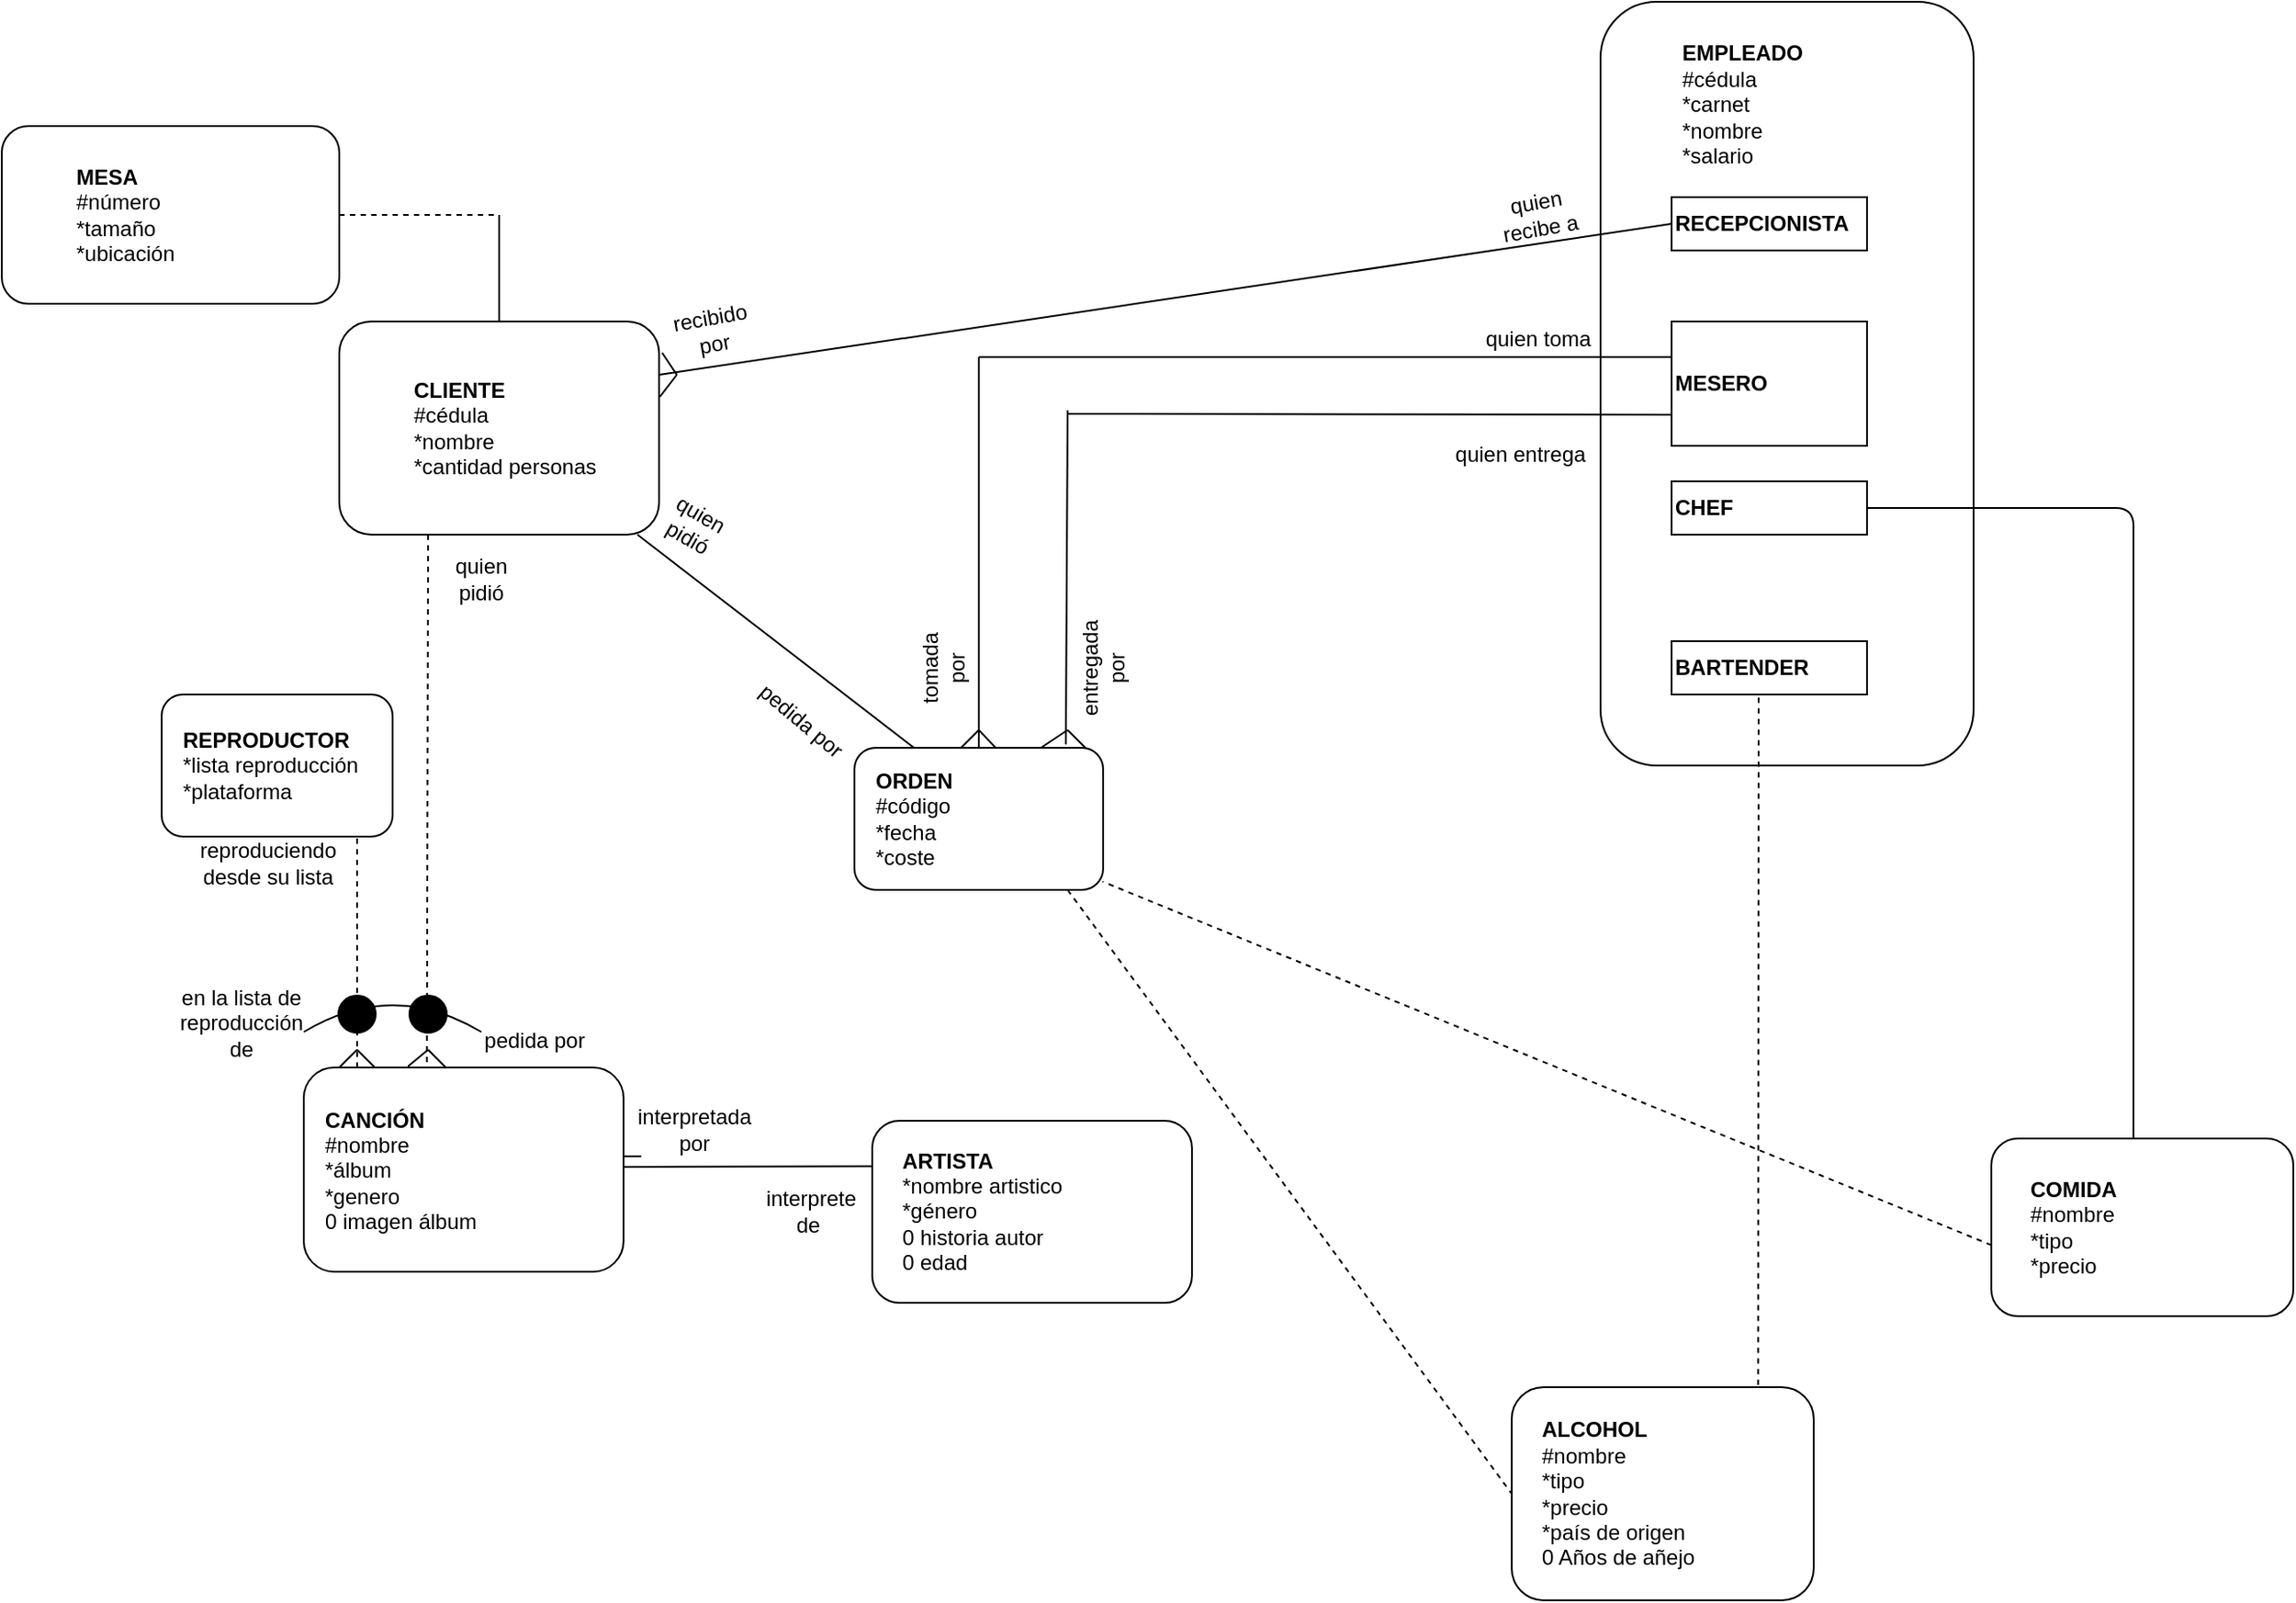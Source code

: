 <mxfile version="15.8.5" type="github">
  <diagram id="t7iMz_v3nmqHoSBbqk-X" name="Page-1">
    <mxGraphModel dx="1658" dy="457" grid="1" gridSize="10" guides="1" tooltips="1" connect="1" arrows="1" fold="1" page="1" pageScale="1" pageWidth="827" pageHeight="1169" math="0" shadow="0">
      <root>
        <mxCell id="0" />
        <mxCell id="1" parent="0" />
        <mxCell id="szS_IiKJX-dhthdG4j-6-44" value="" style="endArrow=none;html=1;rounded=0;entryX=0.25;entryY=0;entryDx=0;entryDy=0;" edge="1" parent="1" source="szS_IiKJX-dhthdG4j-6-2" target="szS_IiKJX-dhthdG4j-6-23">
          <mxGeometry width="50" height="50" relative="1" as="geometry">
            <mxPoint x="450" y="490" as="sourcePoint" />
            <mxPoint x="500" y="440" as="targetPoint" />
          </mxGeometry>
        </mxCell>
        <mxCell id="szS_IiKJX-dhthdG4j-6-1" value="&lt;blockquote style=&quot;margin: 0 0 0 40px ; border: none ; padding: 0px&quot;&gt;&lt;b&gt;MESA&lt;/b&gt;&lt;/blockquote&gt;&lt;blockquote style=&quot;margin: 0px 0px 0px 40px ; border: none ; padding: 0px&quot;&gt;#número&lt;/blockquote&gt;&lt;blockquote style=&quot;margin: 0px 0px 0px 40px ; border: none ; padding: 0px&quot;&gt;*tamaño&lt;/blockquote&gt;&lt;blockquote style=&quot;margin: 0px 0px 0px 40px ; border: none ; padding: 0px&quot;&gt;*ubicación&lt;/blockquote&gt;" style="rounded=1;whiteSpace=wrap;html=1;align=left;" vertex="1" parent="1">
          <mxGeometry x="-40" y="70" width="190" height="100" as="geometry" />
        </mxCell>
        <mxCell id="szS_IiKJX-dhthdG4j-6-2" value="&lt;blockquote style=&quot;margin: 0 0 0 40px ; border: none ; padding: 0px&quot;&gt;&lt;b&gt;CLIENTE&lt;br&gt;&lt;/b&gt;#cédula&lt;br&gt;*nombre&lt;br&gt;*cantidad personas&lt;/blockquote&gt;" style="rounded=1;whiteSpace=wrap;html=1;align=left;" vertex="1" parent="1">
          <mxGeometry x="150" y="180" width="180" height="120" as="geometry" />
        </mxCell>
        <mxCell id="szS_IiKJX-dhthdG4j-6-14" value="" style="group" vertex="1" connectable="0" parent="1">
          <mxGeometry x="860" width="210" height="430" as="geometry" />
        </mxCell>
        <mxCell id="szS_IiKJX-dhthdG4j-6-9" value="" style="rounded=1;whiteSpace=wrap;html=1;" vertex="1" parent="szS_IiKJX-dhthdG4j-6-14">
          <mxGeometry width="210" height="430" as="geometry" />
        </mxCell>
        <mxCell id="szS_IiKJX-dhthdG4j-6-8" value="&lt;blockquote style=&quot;margin: 0px 0px 0px 40px ; border: none ; padding: 0px&quot;&gt;&lt;/blockquote&gt;&lt;b&gt;&lt;div style=&quot;text-align: left&quot;&gt;&lt;b&gt;EMPLEADO&lt;/b&gt;&lt;/div&gt;&lt;/b&gt;&lt;blockquote style=&quot;margin: 0px 0px 0px 40px ; border: none ; padding: 0px&quot;&gt;&lt;/blockquote&gt;&lt;span&gt;&lt;div style=&quot;text-align: left&quot;&gt;&lt;span&gt;#cédula&lt;/span&gt;&lt;/div&gt;&lt;/span&gt;&lt;blockquote style=&quot;margin: 0px 0px 0px 40px ; border: none ; padding: 0px&quot;&gt;&lt;/blockquote&gt;&lt;span&gt;&lt;div style=&quot;text-align: left&quot;&gt;&lt;span&gt;*carnet&lt;/span&gt;&lt;/div&gt;&lt;/span&gt;&lt;blockquote style=&quot;margin: 0px 0px 0px 40px ; border: none ; padding: 0px&quot;&gt;&lt;/blockquote&gt;&lt;span&gt;&lt;div style=&quot;text-align: left&quot;&gt;&lt;span&gt;*nombre&lt;/span&gt;&lt;/div&gt;&lt;/span&gt;&lt;div style=&quot;text-align: left&quot;&gt;&lt;span&gt;*salario&lt;/span&gt;&lt;/div&gt;&lt;blockquote style=&quot;text-align: left ; margin: 0px 0px 0px 40px ; border: none ; padding: 0px&quot;&gt;&lt;br&gt;&lt;/blockquote&gt;" style="text;html=1;strokeColor=none;fillColor=none;align=center;verticalAlign=middle;whiteSpace=wrap;rounded=0;" vertex="1" parent="szS_IiKJX-dhthdG4j-6-14">
          <mxGeometry x="40" y="20" width="80" height="90" as="geometry" />
        </mxCell>
        <mxCell id="szS_IiKJX-dhthdG4j-6-10" value="&lt;b&gt;RECEPCIONISTA&lt;br&gt;&lt;/b&gt;" style="rounded=0;whiteSpace=wrap;html=1;align=left;" vertex="1" parent="szS_IiKJX-dhthdG4j-6-14">
          <mxGeometry x="40" y="110" width="110" height="30" as="geometry" />
        </mxCell>
        <mxCell id="szS_IiKJX-dhthdG4j-6-11" value="&lt;b&gt;MESERO&lt;/b&gt;" style="rounded=0;whiteSpace=wrap;html=1;align=left;" vertex="1" parent="szS_IiKJX-dhthdG4j-6-14">
          <mxGeometry x="40" y="180" width="110" height="70" as="geometry" />
        </mxCell>
        <mxCell id="szS_IiKJX-dhthdG4j-6-12" value="&lt;b&gt;CHEF&lt;/b&gt;" style="rounded=0;whiteSpace=wrap;html=1;align=left;" vertex="1" parent="szS_IiKJX-dhthdG4j-6-14">
          <mxGeometry x="40" y="270" width="110" height="30" as="geometry" />
        </mxCell>
        <mxCell id="szS_IiKJX-dhthdG4j-6-13" value="&lt;b&gt;BARTENDER&lt;/b&gt;" style="rounded=0;whiteSpace=wrap;html=1;align=left;" vertex="1" parent="szS_IiKJX-dhthdG4j-6-14">
          <mxGeometry x="40" y="360" width="110" height="30" as="geometry" />
        </mxCell>
        <mxCell id="szS_IiKJX-dhthdG4j-6-22" value="" style="group" vertex="1" connectable="0" parent="1">
          <mxGeometry x="50" y="390" width="130" height="80" as="geometry" />
        </mxCell>
        <mxCell id="szS_IiKJX-dhthdG4j-6-21" value="" style="rounded=1;whiteSpace=wrap;html=1;" vertex="1" parent="szS_IiKJX-dhthdG4j-6-22">
          <mxGeometry width="130" height="80" as="geometry" />
        </mxCell>
        <mxCell id="szS_IiKJX-dhthdG4j-6-20" value="&lt;b&gt;REPRODUCTOR&lt;/b&gt;&lt;br&gt;*lista reproducción&lt;br&gt;*plataforma" style="text;html=1;strokeColor=none;fillColor=none;align=left;verticalAlign=middle;whiteSpace=wrap;rounded=0;" vertex="1" parent="szS_IiKJX-dhthdG4j-6-22">
          <mxGeometry x="10" y="5" width="110" height="70" as="geometry" />
        </mxCell>
        <mxCell id="szS_IiKJX-dhthdG4j-6-25" value="" style="group" vertex="1" connectable="0" parent="1">
          <mxGeometry x="440" y="420" width="140" height="80" as="geometry" />
        </mxCell>
        <mxCell id="szS_IiKJX-dhthdG4j-6-24" value="" style="rounded=1;whiteSpace=wrap;html=1;" vertex="1" parent="szS_IiKJX-dhthdG4j-6-25">
          <mxGeometry width="140" height="80" as="geometry" />
        </mxCell>
        <mxCell id="szS_IiKJX-dhthdG4j-6-23" value="&lt;div&gt;&lt;b&gt;ORDEN&lt;/b&gt;&lt;/div&gt;&lt;div&gt;#código&lt;/div&gt;&lt;div&gt;*fecha&lt;/div&gt;&lt;div&gt;*coste&lt;/div&gt;" style="text;html=1;strokeColor=none;fillColor=none;align=left;verticalAlign=middle;whiteSpace=wrap;rounded=0;" vertex="1" parent="szS_IiKJX-dhthdG4j-6-25">
          <mxGeometry x="10" y="5" width="120" height="70" as="geometry" />
        </mxCell>
        <mxCell id="szS_IiKJX-dhthdG4j-6-28" value="" style="group" vertex="1" connectable="0" parent="1">
          <mxGeometry x="810" y="780" width="170" height="120" as="geometry" />
        </mxCell>
        <mxCell id="szS_IiKJX-dhthdG4j-6-27" value="" style="rounded=1;whiteSpace=wrap;html=1;" vertex="1" parent="szS_IiKJX-dhthdG4j-6-28">
          <mxGeometry width="170" height="120" as="geometry" />
        </mxCell>
        <mxCell id="szS_IiKJX-dhthdG4j-6-26" value="&lt;b&gt;ALCOHOL&lt;/b&gt;&lt;br&gt;#nombre&lt;br&gt;*tipo&lt;br&gt;*precio&lt;br&gt;*país de origen&lt;br&gt;0 Años de añejo" style="text;html=1;strokeColor=none;fillColor=none;align=left;verticalAlign=middle;whiteSpace=wrap;rounded=0;" vertex="1" parent="szS_IiKJX-dhthdG4j-6-28">
          <mxGeometry x="15" y="10" width="140" height="100" as="geometry" />
        </mxCell>
        <mxCell id="szS_IiKJX-dhthdG4j-6-31" value="" style="group" vertex="1" connectable="0" parent="1">
          <mxGeometry x="130" y="600" width="180" height="115" as="geometry" />
        </mxCell>
        <mxCell id="szS_IiKJX-dhthdG4j-6-30" value="" style="rounded=1;whiteSpace=wrap;html=1;" vertex="1" parent="szS_IiKJX-dhthdG4j-6-31">
          <mxGeometry width="180" height="115" as="geometry" />
        </mxCell>
        <mxCell id="szS_IiKJX-dhthdG4j-6-29" value="&lt;b&gt;CANCIÓN&lt;/b&gt;&lt;br&gt;#nombre&lt;br&gt;*álbum&lt;br&gt;*genero&lt;br&gt;0 imagen álbum" style="text;html=1;strokeColor=none;fillColor=none;align=left;verticalAlign=middle;whiteSpace=wrap;rounded=0;" vertex="1" parent="szS_IiKJX-dhthdG4j-6-31">
          <mxGeometry x="10" y="12.5" width="160" height="90" as="geometry" />
        </mxCell>
        <mxCell id="szS_IiKJX-dhthdG4j-6-34" value="" style="group" vertex="1" connectable="0" parent="1">
          <mxGeometry x="450" y="630" width="180" height="102.5" as="geometry" />
        </mxCell>
        <mxCell id="szS_IiKJX-dhthdG4j-6-33" value="" style="rounded=1;whiteSpace=wrap;html=1;" vertex="1" parent="szS_IiKJX-dhthdG4j-6-34">
          <mxGeometry width="180" height="102.5" as="geometry" />
        </mxCell>
        <mxCell id="szS_IiKJX-dhthdG4j-6-32" value="&lt;div&gt;&lt;b&gt;ARTISTA&lt;/b&gt;&lt;/div&gt;&lt;div&gt;*nombre artistico&lt;/div&gt;&lt;div&gt;*género&lt;/div&gt;&lt;div&gt;0 historia autor&lt;/div&gt;&lt;div&gt;0 edad&lt;/div&gt;" style="text;html=1;strokeColor=none;fillColor=none;align=left;verticalAlign=middle;whiteSpace=wrap;rounded=0;" vertex="1" parent="szS_IiKJX-dhthdG4j-6-34">
          <mxGeometry x="15" y="11.25" width="150" height="80" as="geometry" />
        </mxCell>
        <mxCell id="szS_IiKJX-dhthdG4j-6-37" value="" style="endArrow=none;dashed=1;html=1;rounded=0;exitX=1;exitY=0.5;exitDx=0;exitDy=0;" edge="1" parent="1" source="szS_IiKJX-dhthdG4j-6-1">
          <mxGeometry width="50" height="50" relative="1" as="geometry">
            <mxPoint x="-120" y="660" as="sourcePoint" />
            <mxPoint x="240" y="120" as="targetPoint" />
          </mxGeometry>
        </mxCell>
        <mxCell id="szS_IiKJX-dhthdG4j-6-39" value="" style="endArrow=none;html=1;rounded=0;" edge="1" parent="1">
          <mxGeometry width="50" height="50" relative="1" as="geometry">
            <mxPoint x="240" y="120" as="sourcePoint" />
            <mxPoint x="240" y="180" as="targetPoint" />
          </mxGeometry>
        </mxCell>
        <mxCell id="szS_IiKJX-dhthdG4j-6-40" value="" style="endArrow=none;dashed=1;html=1;rounded=0;entryX=0.385;entryY=-0.013;entryDx=0;entryDy=0;entryPerimeter=0;" edge="1" parent="1" target="szS_IiKJX-dhthdG4j-6-30">
          <mxGeometry width="50" height="50" relative="1" as="geometry">
            <mxPoint x="200" y="300" as="sourcePoint" />
            <mxPoint x="200" y="460" as="targetPoint" />
          </mxGeometry>
        </mxCell>
        <mxCell id="szS_IiKJX-dhthdG4j-6-45" value="" style="endArrow=none;html=1;rounded=0;entryX=0;entryY=0.5;entryDx=0;entryDy=0;exitX=1;exitY=0.25;exitDx=0;exitDy=0;" edge="1" parent="1" source="szS_IiKJX-dhthdG4j-6-2" target="szS_IiKJX-dhthdG4j-6-10">
          <mxGeometry width="50" height="50" relative="1" as="geometry">
            <mxPoint x="360" y="200" as="sourcePoint" />
            <mxPoint x="770" y="233" as="targetPoint" />
          </mxGeometry>
        </mxCell>
        <mxCell id="szS_IiKJX-dhthdG4j-6-17" value="" style="group" vertex="1" connectable="0" parent="1">
          <mxGeometry x="1080" y="640" width="170" height="100" as="geometry" />
        </mxCell>
        <mxCell id="szS_IiKJX-dhthdG4j-6-15" value="" style="rounded=1;whiteSpace=wrap;html=1;arcSize=15;" vertex="1" parent="szS_IiKJX-dhthdG4j-6-17">
          <mxGeometry width="170" height="100" as="geometry" />
        </mxCell>
        <mxCell id="szS_IiKJX-dhthdG4j-6-16" value="&lt;b&gt;COMIDA&lt;/b&gt;&lt;br&gt;#nombre&lt;br&gt;*tipo&lt;br&gt;*precio" style="text;html=1;strokeColor=none;fillColor=none;align=left;verticalAlign=middle;whiteSpace=wrap;rounded=0;" vertex="1" parent="szS_IiKJX-dhthdG4j-6-17">
          <mxGeometry x="20" y="10" width="130" height="80" as="geometry" />
        </mxCell>
        <mxCell id="szS_IiKJX-dhthdG4j-6-48" value="" style="endArrow=none;dashed=1;html=1;rounded=0;exitX=0.816;exitY=-0.01;exitDx=0;exitDy=0;exitPerimeter=0;" edge="1" parent="1" source="szS_IiKJX-dhthdG4j-6-27">
          <mxGeometry width="50" height="50" relative="1" as="geometry">
            <mxPoint x="960" y="600" as="sourcePoint" />
            <mxPoint x="949" y="390" as="targetPoint" />
          </mxGeometry>
        </mxCell>
        <mxCell id="szS_IiKJX-dhthdG4j-6-50" value="" style="endArrow=none;html=1;rounded=0;" edge="1" parent="1">
          <mxGeometry width="50" height="50" relative="1" as="geometry">
            <mxPoint x="510" y="200" as="sourcePoint" />
            <mxPoint x="900" y="200" as="targetPoint" />
          </mxGeometry>
        </mxCell>
        <mxCell id="szS_IiKJX-dhthdG4j-6-51" value="" style="endArrow=none;html=1;rounded=0;entryX=0;entryY=0.25;entryDx=0;entryDy=0;" edge="1" parent="1" target="szS_IiKJX-dhthdG4j-6-33">
          <mxGeometry width="50" height="50" relative="1" as="geometry">
            <mxPoint x="310" y="656" as="sourcePoint" />
            <mxPoint x="410" y="656" as="targetPoint" />
          </mxGeometry>
        </mxCell>
        <mxCell id="szS_IiKJX-dhthdG4j-6-56" value="" style="endArrow=none;dashed=1;html=1;rounded=0;entryX=0;entryY=0.5;entryDx=0;entryDy=0;" edge="1" parent="1" target="szS_IiKJX-dhthdG4j-6-27">
          <mxGeometry width="50" height="50" relative="1" as="geometry">
            <mxPoint x="560" y="500" as="sourcePoint" />
            <mxPoint x="800" y="820" as="targetPoint" />
          </mxGeometry>
        </mxCell>
        <mxCell id="szS_IiKJX-dhthdG4j-6-63" value="" style="endArrow=none;html=1;curved=1;" edge="1" parent="1">
          <mxGeometry width="50" height="50" relative="1" as="geometry">
            <mxPoint x="130" y="580" as="sourcePoint" />
            <mxPoint x="230" y="580" as="targetPoint" />
            <Array as="points">
              <mxPoint x="180" y="550" />
            </Array>
          </mxGeometry>
        </mxCell>
        <mxCell id="szS_IiKJX-dhthdG4j-6-68" value="" style="shape=image;html=1;verticalAlign=top;verticalLabelPosition=bottom;labelBackgroundColor=#ffffff;imageAspect=0;aspect=fixed;image=https://cdn4.iconfinder.com/data/icons/essential-app-2/16/record-round-circle-dot-128.png;connectable=0;allowArrows=0;" vertex="1" parent="1">
          <mxGeometry x="130" y="550" as="geometry" />
        </mxCell>
        <mxCell id="szS_IiKJX-dhthdG4j-6-71" value="" style="shape=ellipse;html=1;fillColor=#000000;strokeWidth=2;verticalLabelPosition=bottom;verticalAlignment=top;perimeter=ellipsePerimeter;connectable=0;allowArrows=0;" vertex="1" parent="1">
          <mxGeometry x="150" y="560" width="20" height="20" as="geometry" />
        </mxCell>
        <mxCell id="szS_IiKJX-dhthdG4j-6-72" value="" style="shape=ellipse;html=1;fillColor=#000000;strokeWidth=2;verticalLabelPosition=bottom;verticalAlignment=top;perimeter=ellipsePerimeter;connectable=0;allowArrows=0;" vertex="1" parent="1">
          <mxGeometry x="190" y="560" width="20" height="20" as="geometry" />
        </mxCell>
        <mxCell id="szS_IiKJX-dhthdG4j-6-76" value="" style="endArrow=none;dashed=1;html=1;curved=1;entryX=0.998;entryY=0.942;entryDx=0;entryDy=0;entryPerimeter=0;" edge="1" parent="1" target="szS_IiKJX-dhthdG4j-6-24">
          <mxGeometry width="50" height="50" relative="1" as="geometry">
            <mxPoint x="1080" y="700" as="sourcePoint" />
            <mxPoint x="580" y="500" as="targetPoint" />
          </mxGeometry>
        </mxCell>
        <mxCell id="szS_IiKJX-dhthdG4j-6-79" value="" style="endArrow=none;html=1;curved=1;" edge="1" parent="1">
          <mxGeometry width="50" height="50" relative="1" as="geometry">
            <mxPoint x="510" y="420" as="sourcePoint" />
            <mxPoint x="510" y="200" as="targetPoint" />
          </mxGeometry>
        </mxCell>
        <mxCell id="szS_IiKJX-dhthdG4j-6-80" value="" style="endArrow=none;html=1;curved=1;entryX=0;entryY=0.75;entryDx=0;entryDy=0;" edge="1" parent="1" target="szS_IiKJX-dhthdG4j-6-11">
          <mxGeometry width="50" height="50" relative="1" as="geometry">
            <mxPoint x="560" y="232" as="sourcePoint" />
            <mxPoint x="590" y="390" as="targetPoint" />
          </mxGeometry>
        </mxCell>
        <mxCell id="szS_IiKJX-dhthdG4j-6-81" value="" style="endArrow=none;html=1;curved=1;exitX=0.85;exitY=-0.023;exitDx=0;exitDy=0;exitPerimeter=0;" edge="1" parent="1" source="szS_IiKJX-dhthdG4j-6-24">
          <mxGeometry width="50" height="50" relative="1" as="geometry">
            <mxPoint x="560" y="410" as="sourcePoint" />
            <mxPoint x="560" y="230" as="targetPoint" />
          </mxGeometry>
        </mxCell>
        <mxCell id="szS_IiKJX-dhthdG4j-6-82" value="" style="endArrow=none;html=1;curved=1;exitX=0.111;exitY=0;exitDx=0;exitDy=0;exitPerimeter=0;" edge="1" parent="1" source="szS_IiKJX-dhthdG4j-6-30">
          <mxGeometry width="50" height="50" relative="1" as="geometry">
            <mxPoint x="80" y="610" as="sourcePoint" />
            <mxPoint x="160" y="590" as="targetPoint" />
          </mxGeometry>
        </mxCell>
        <mxCell id="szS_IiKJX-dhthdG4j-6-83" value="" style="endArrow=none;html=1;curved=1;" edge="1" parent="1">
          <mxGeometry width="50" height="50" relative="1" as="geometry">
            <mxPoint x="160" y="590" as="sourcePoint" />
            <mxPoint x="170" y="600" as="targetPoint" />
          </mxGeometry>
        </mxCell>
        <mxCell id="szS_IiKJX-dhthdG4j-6-85" value="" style="endArrow=none;dashed=1;html=1;curved=1;exitX=0.167;exitY=0;exitDx=0;exitDy=0;exitPerimeter=0;" edge="1" parent="1" source="szS_IiKJX-dhthdG4j-6-30">
          <mxGeometry width="50" height="50" relative="1" as="geometry">
            <mxPoint x="160" y="520" as="sourcePoint" />
            <mxPoint x="160" y="470" as="targetPoint" />
          </mxGeometry>
        </mxCell>
        <mxCell id="szS_IiKJX-dhthdG4j-6-86" value="" style="endArrow=none;html=1;curved=1;exitX=0.326;exitY=-0.005;exitDx=0;exitDy=0;exitPerimeter=0;" edge="1" parent="1" source="szS_IiKJX-dhthdG4j-6-30">
          <mxGeometry width="50" height="50" relative="1" as="geometry">
            <mxPoint x="130" y="520" as="sourcePoint" />
            <mxPoint x="200" y="590" as="targetPoint" />
          </mxGeometry>
        </mxCell>
        <mxCell id="szS_IiKJX-dhthdG4j-6-87" value="" style="endArrow=none;html=1;curved=1;exitX=0.446;exitY=0.003;exitDx=0;exitDy=0;exitPerimeter=0;" edge="1" parent="1" source="szS_IiKJX-dhthdG4j-6-30">
          <mxGeometry width="50" height="50" relative="1" as="geometry">
            <mxPoint x="250" y="580" as="sourcePoint" />
            <mxPoint x="200" y="590" as="targetPoint" />
          </mxGeometry>
        </mxCell>
        <mxCell id="szS_IiKJX-dhthdG4j-6-88" value="en la lista de reproducción de" style="text;html=1;strokeColor=none;fillColor=none;align=center;verticalAlign=middle;whiteSpace=wrap;rounded=0;" vertex="1" parent="1">
          <mxGeometry x="60" y="550" width="70" height="50" as="geometry" />
        </mxCell>
        <mxCell id="szS_IiKJX-dhthdG4j-6-90" value="pedida por" style="text;html=1;strokeColor=none;fillColor=none;align=center;verticalAlign=middle;whiteSpace=wrap;rounded=0;" vertex="1" parent="1">
          <mxGeometry x="230" y="570" width="60" height="30" as="geometry" />
        </mxCell>
        <mxCell id="szS_IiKJX-dhthdG4j-6-91" value="reproduciendo desde su lista" style="text;html=1;strokeColor=none;fillColor=none;align=center;verticalAlign=middle;whiteSpace=wrap;rounded=0;" vertex="1" parent="1">
          <mxGeometry x="80" y="470" width="60" height="30" as="geometry" />
        </mxCell>
        <mxCell id="szS_IiKJX-dhthdG4j-6-93" value="quien pidió" style="text;html=1;strokeColor=none;fillColor=none;align=center;verticalAlign=middle;whiteSpace=wrap;rounded=0;" vertex="1" parent="1">
          <mxGeometry x="200" y="310" width="60" height="30" as="geometry" />
        </mxCell>
        <mxCell id="szS_IiKJX-dhthdG4j-6-95" value="quien pidió" style="text;html=1;strokeColor=none;fillColor=none;align=center;verticalAlign=middle;whiteSpace=wrap;rounded=0;rotation=30;" vertex="1" parent="1">
          <mxGeometry x="320" y="280" width="60" height="30" as="geometry" />
        </mxCell>
        <mxCell id="szS_IiKJX-dhthdG4j-6-97" value="pedida por" style="text;html=1;strokeColor=none;fillColor=none;align=center;verticalAlign=middle;whiteSpace=wrap;rounded=0;rotation=40;" vertex="1" parent="1">
          <mxGeometry x="380" y="390" width="60" height="30" as="geometry" />
        </mxCell>
        <mxCell id="szS_IiKJX-dhthdG4j-6-98" value="tomada por" style="text;html=1;strokeColor=none;fillColor=none;align=center;verticalAlign=middle;whiteSpace=wrap;rounded=0;rotation=-90;" vertex="1" parent="1">
          <mxGeometry x="460" y="360" width="60" height="30" as="geometry" />
        </mxCell>
        <mxCell id="szS_IiKJX-dhthdG4j-6-99" value="" style="endArrow=none;html=1;entryX=1;entryY=0.5;entryDx=0;entryDy=0;edgeStyle=orthogonalEdgeStyle;" edge="1" parent="1" target="szS_IiKJX-dhthdG4j-6-12">
          <mxGeometry width="50" height="50" relative="1" as="geometry">
            <mxPoint x="1160" y="640" as="sourcePoint" />
            <mxPoint x="790" y="360" as="targetPoint" />
            <Array as="points">
              <mxPoint x="1160" y="330" />
              <mxPoint x="1160" y="285" />
            </Array>
          </mxGeometry>
        </mxCell>
        <mxCell id="szS_IiKJX-dhthdG4j-6-102" value="quien toma" style="text;html=1;strokeColor=none;fillColor=none;align=center;verticalAlign=middle;whiteSpace=wrap;rounded=0;" vertex="1" parent="1">
          <mxGeometry x="760" y="180" width="130" height="20" as="geometry" />
        </mxCell>
        <mxCell id="szS_IiKJX-dhthdG4j-6-103" value="quien entrega" style="text;html=1;strokeColor=none;fillColor=none;align=center;verticalAlign=middle;whiteSpace=wrap;rounded=0;" vertex="1" parent="1">
          <mxGeometry x="770" y="240" width="90" height="30" as="geometry" />
        </mxCell>
        <mxCell id="szS_IiKJX-dhthdG4j-6-104" value="entregada por" style="text;html=1;strokeColor=none;fillColor=none;align=center;verticalAlign=middle;whiteSpace=wrap;rounded=0;rotation=-90;" vertex="1" parent="1">
          <mxGeometry x="550" y="360" width="60" height="30" as="geometry" />
        </mxCell>
        <mxCell id="szS_IiKJX-dhthdG4j-6-105" value="" style="endArrow=none;html=1;entryX=0.57;entryY=0.004;entryDx=0;entryDy=0;entryPerimeter=0;" edge="1" parent="1" target="szS_IiKJX-dhthdG4j-6-24">
          <mxGeometry width="50" height="50" relative="1" as="geometry">
            <mxPoint x="510" y="410" as="sourcePoint" />
            <mxPoint x="630" y="360" as="targetPoint" />
          </mxGeometry>
        </mxCell>
        <mxCell id="szS_IiKJX-dhthdG4j-6-106" value="" style="endArrow=none;html=1;entryX=0.429;entryY=0;entryDx=0;entryDy=0;entryPerimeter=0;" edge="1" parent="1" target="szS_IiKJX-dhthdG4j-6-24">
          <mxGeometry width="50" height="50" relative="1" as="geometry">
            <mxPoint x="510" y="410" as="sourcePoint" />
            <mxPoint x="630" y="360" as="targetPoint" />
          </mxGeometry>
        </mxCell>
        <mxCell id="szS_IiKJX-dhthdG4j-6-108" value="recibido por" style="text;html=1;strokeColor=none;fillColor=none;align=center;verticalAlign=middle;whiteSpace=wrap;rounded=0;rotation=-10;" vertex="1" parent="1">
          <mxGeometry x="330" y="170" width="60" height="30" as="geometry" />
        </mxCell>
        <mxCell id="szS_IiKJX-dhthdG4j-6-109" value="quien recibe a" style="text;html=1;strokeColor=none;fillColor=none;align=center;verticalAlign=middle;whiteSpace=wrap;rounded=0;rotation=-10;" vertex="1" parent="1">
          <mxGeometry x="795" y="105" width="60" height="30" as="geometry" />
        </mxCell>
        <mxCell id="szS_IiKJX-dhthdG4j-6-110" value="" style="endArrow=none;html=1;exitX=0.75;exitY=0;exitDx=0;exitDy=0;" edge="1" parent="1" source="szS_IiKJX-dhthdG4j-6-24">
          <mxGeometry width="50" height="50" relative="1" as="geometry">
            <mxPoint x="580" y="400" as="sourcePoint" />
            <mxPoint x="560" y="410" as="targetPoint" />
          </mxGeometry>
        </mxCell>
        <mxCell id="szS_IiKJX-dhthdG4j-6-111" value="" style="endArrow=none;html=1;" edge="1" parent="1">
          <mxGeometry width="50" height="50" relative="1" as="geometry">
            <mxPoint x="560" y="410" as="sourcePoint" />
            <mxPoint x="570" y="420" as="targetPoint" />
          </mxGeometry>
        </mxCell>
        <mxCell id="szS_IiKJX-dhthdG4j-6-112" value="" style="endArrow=none;html=1;exitX=1.003;exitY=0.353;exitDx=0;exitDy=0;exitPerimeter=0;" edge="1" parent="1" source="szS_IiKJX-dhthdG4j-6-2">
          <mxGeometry width="50" height="50" relative="1" as="geometry">
            <mxPoint x="580" y="310" as="sourcePoint" />
            <mxPoint x="340" y="210" as="targetPoint" />
          </mxGeometry>
        </mxCell>
        <mxCell id="szS_IiKJX-dhthdG4j-6-113" value="" style="endArrow=none;html=1;exitX=0;exitY=0.75;exitDx=0;exitDy=0;" edge="1" parent="1" source="szS_IiKJX-dhthdG4j-6-108">
          <mxGeometry width="50" height="50" relative="1" as="geometry">
            <mxPoint x="580" y="310" as="sourcePoint" />
            <mxPoint x="340" y="210" as="targetPoint" />
          </mxGeometry>
        </mxCell>
        <mxCell id="szS_IiKJX-dhthdG4j-6-114" value="interpretada por" style="text;html=1;strokeColor=none;fillColor=none;align=center;verticalAlign=middle;whiteSpace=wrap;rounded=0;" vertex="1" parent="1">
          <mxGeometry x="320" y="620" width="60" height="30" as="geometry" />
        </mxCell>
        <mxCell id="szS_IiKJX-dhthdG4j-6-115" value="&amp;nbsp;interprete de" style="text;html=1;strokeColor=none;fillColor=none;align=center;verticalAlign=middle;whiteSpace=wrap;rounded=0;" vertex="1" parent="1">
          <mxGeometry x="384" y="666.25" width="60" height="30" as="geometry" />
        </mxCell>
        <mxCell id="szS_IiKJX-dhthdG4j-6-116" value="" style="endArrow=none;html=1;exitX=1;exitY=0.435;exitDx=0;exitDy=0;exitPerimeter=0;entryX=0;entryY=1;entryDx=0;entryDy=0;" edge="1" parent="1" source="szS_IiKJX-dhthdG4j-6-30" target="szS_IiKJX-dhthdG4j-6-114">
          <mxGeometry width="50" height="50" relative="1" as="geometry">
            <mxPoint x="310" y="580" as="sourcePoint" />
            <mxPoint x="360" y="530" as="targetPoint" />
          </mxGeometry>
        </mxCell>
      </root>
    </mxGraphModel>
  </diagram>
</mxfile>
